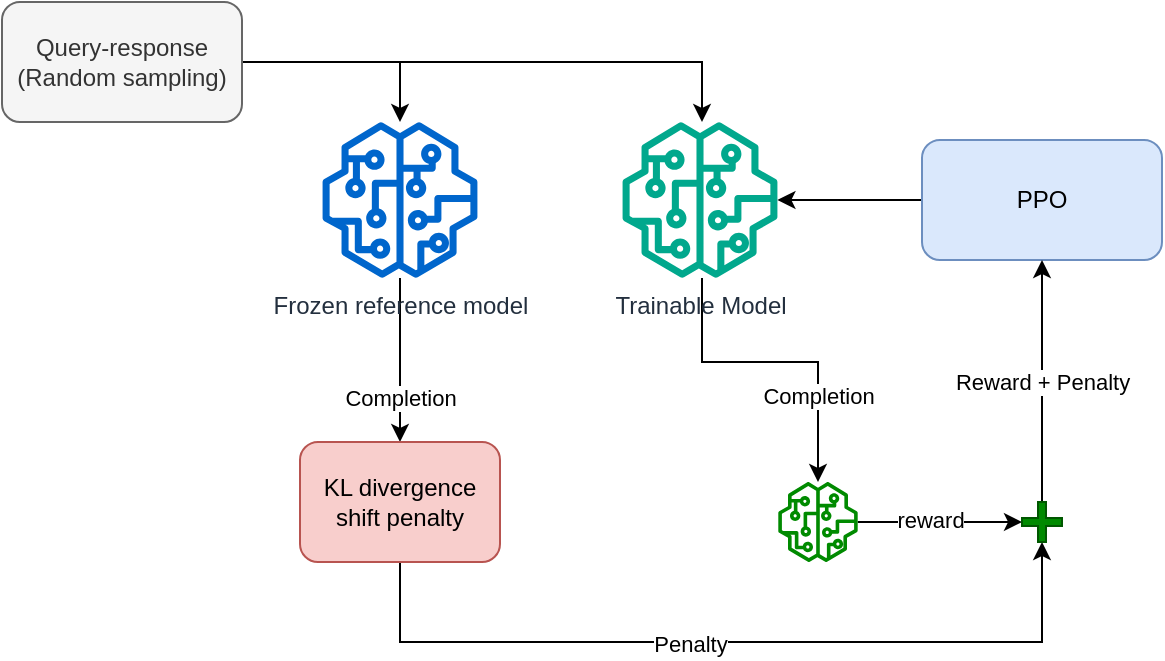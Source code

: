 <mxfile version="24.2.7" type="github" pages="2">
  <diagram name="PPO" id="k1Y8PzEcOx1l1fmQlfOe">
    <mxGraphModel dx="1050" dy="522" grid="1" gridSize="10" guides="1" tooltips="1" connect="1" arrows="1" fold="1" page="1" pageScale="1" pageWidth="850" pageHeight="1100" math="1" shadow="0">
      <root>
        <mxCell id="0" />
        <mxCell id="1" parent="0" />
        <mxCell id="3ywey2a_cQeOP5U6AoCI-11" style="edgeStyle=orthogonalEdgeStyle;rounded=0;orthogonalLoop=1;jettySize=auto;html=1;" edge="1" parent="1" source="3ywey2a_cQeOP5U6AoCI-1" target="3ywey2a_cQeOP5U6AoCI-2">
          <mxGeometry relative="1" as="geometry">
            <Array as="points">
              <mxPoint x="359" y="130" />
            </Array>
          </mxGeometry>
        </mxCell>
        <mxCell id="3ywey2a_cQeOP5U6AoCI-12" style="edgeStyle=orthogonalEdgeStyle;rounded=0;orthogonalLoop=1;jettySize=auto;html=1;" edge="1" parent="1" source="3ywey2a_cQeOP5U6AoCI-1" target="3ywey2a_cQeOP5U6AoCI-4">
          <mxGeometry relative="1" as="geometry">
            <Array as="points">
              <mxPoint x="510" y="130" />
            </Array>
          </mxGeometry>
        </mxCell>
        <mxCell id="3ywey2a_cQeOP5U6AoCI-1" value="Query-response (Random sampling)" style="rounded=1;whiteSpace=wrap;html=1;fillColor=#f5f5f5;fontColor=#333333;strokeColor=#666666;" vertex="1" parent="1">
          <mxGeometry x="160" y="100" width="120" height="60" as="geometry" />
        </mxCell>
        <mxCell id="3ywey2a_cQeOP5U6AoCI-13" style="edgeStyle=orthogonalEdgeStyle;rounded=0;orthogonalLoop=1;jettySize=auto;html=1;entryX=0.5;entryY=0;entryDx=0;entryDy=0;" edge="1" parent="1" source="3ywey2a_cQeOP5U6AoCI-2" target="3ywey2a_cQeOP5U6AoCI-10">
          <mxGeometry relative="1" as="geometry">
            <mxPoint x="359" y="264" as="sourcePoint" />
          </mxGeometry>
        </mxCell>
        <mxCell id="3ywey2a_cQeOP5U6AoCI-23" value="Completion" style="edgeLabel;html=1;align=center;verticalAlign=middle;resizable=0;points=[];" vertex="1" connectable="0" parent="3ywey2a_cQeOP5U6AoCI-13">
          <mxGeometry x="0.245" relative="1" as="geometry">
            <mxPoint y="9" as="offset" />
          </mxGeometry>
        </mxCell>
        <mxCell id="3ywey2a_cQeOP5U6AoCI-2" value="Frozen reference model" style="sketch=0;outlineConnect=0;fontColor=#232F3E;gradientColor=none;fillColor=#0066CC;strokeColor=none;dashed=0;verticalLabelPosition=bottom;verticalAlign=top;align=center;html=1;fontSize=12;fontStyle=0;aspect=fixed;pointerEvents=1;shape=mxgraph.aws4.sagemaker_model;" vertex="1" parent="1">
          <mxGeometry x="320" y="160" width="78" height="78" as="geometry" />
        </mxCell>
        <mxCell id="3ywey2a_cQeOP5U6AoCI-14" style="edgeStyle=orthogonalEdgeStyle;rounded=0;orthogonalLoop=1;jettySize=auto;html=1;" edge="1" parent="1" source="3ywey2a_cQeOP5U6AoCI-4" target="3ywey2a_cQeOP5U6AoCI-9">
          <mxGeometry relative="1" as="geometry">
            <Array as="points">
              <mxPoint x="510" y="280" />
              <mxPoint x="568" y="280" />
            </Array>
          </mxGeometry>
        </mxCell>
        <mxCell id="3ywey2a_cQeOP5U6AoCI-24" value="Completion" style="edgeLabel;html=1;align=center;verticalAlign=middle;resizable=0;points=[];" vertex="1" connectable="0" parent="3ywey2a_cQeOP5U6AoCI-14">
          <mxGeometry x="0.312" y="-1" relative="1" as="geometry">
            <mxPoint x="1" y="12" as="offset" />
          </mxGeometry>
        </mxCell>
        <mxCell id="3ywey2a_cQeOP5U6AoCI-4" value="Trainable Model" style="sketch=0;outlineConnect=0;fontColor=#232F3E;gradientColor=none;fillColor=#01A88D;strokeColor=none;dashed=0;verticalLabelPosition=bottom;verticalAlign=top;align=center;html=1;fontSize=12;fontStyle=0;aspect=fixed;pointerEvents=1;shape=mxgraph.aws4.sagemaker_model;" vertex="1" parent="1">
          <mxGeometry x="470" y="160" width="78" height="78" as="geometry" />
        </mxCell>
        <mxCell id="3ywey2a_cQeOP5U6AoCI-17" style="edgeStyle=orthogonalEdgeStyle;rounded=0;orthogonalLoop=1;jettySize=auto;html=1;" edge="1" parent="1" source="3ywey2a_cQeOP5U6AoCI-8" target="3ywey2a_cQeOP5U6AoCI-4">
          <mxGeometry relative="1" as="geometry" />
        </mxCell>
        <mxCell id="3ywey2a_cQeOP5U6AoCI-8" value="PPO" style="rounded=1;whiteSpace=wrap;html=1;fillColor=#dae8fc;strokeColor=#6c8ebf;" vertex="1" parent="1">
          <mxGeometry x="620" y="169" width="120" height="60" as="geometry" />
        </mxCell>
        <mxCell id="3ywey2a_cQeOP5U6AoCI-16" style="edgeStyle=orthogonalEdgeStyle;rounded=0;orthogonalLoop=1;jettySize=auto;html=1;entryX=0;entryY=0.5;entryDx=0;entryDy=0;entryPerimeter=0;" edge="1" parent="1" source="3ywey2a_cQeOP5U6AoCI-9" target="3ywey2a_cQeOP5U6AoCI-18">
          <mxGeometry relative="1" as="geometry" />
        </mxCell>
        <mxCell id="3ywey2a_cQeOP5U6AoCI-21" value="reward" style="edgeLabel;html=1;align=center;verticalAlign=middle;resizable=0;points=[];" vertex="1" connectable="0" parent="3ywey2a_cQeOP5U6AoCI-16">
          <mxGeometry x="-0.13" y="1" relative="1" as="geometry">
            <mxPoint as="offset" />
          </mxGeometry>
        </mxCell>
        <mxCell id="3ywey2a_cQeOP5U6AoCI-9" value="Reward Model" style="sketch=0;outlineConnect=0;fillColor=#008a00;strokeColor=#005700;dashed=0;verticalLabelPosition=bottom;verticalAlign=top;align=center;html=1;fontSize=12;fontStyle=0;aspect=fixed;pointerEvents=1;shape=mxgraph.aws4.sagemaker_model;fontColor=#ffffff;textShadow=0;" vertex="1" parent="1">
          <mxGeometry x="548" y="340" width="40" height="40" as="geometry" />
        </mxCell>
        <mxCell id="3ywey2a_cQeOP5U6AoCI-15" style="edgeStyle=orthogonalEdgeStyle;rounded=0;orthogonalLoop=1;jettySize=auto;html=1;entryX=0.5;entryY=1;entryDx=0;entryDy=0;entryPerimeter=0;" edge="1" parent="1" source="3ywey2a_cQeOP5U6AoCI-10" target="3ywey2a_cQeOP5U6AoCI-18">
          <mxGeometry relative="1" as="geometry">
            <Array as="points">
              <mxPoint x="359" y="420" />
              <mxPoint x="680" y="420" />
            </Array>
          </mxGeometry>
        </mxCell>
        <mxCell id="3ywey2a_cQeOP5U6AoCI-22" value="Penalty" style="edgeLabel;html=1;align=center;verticalAlign=middle;resizable=0;points=[];" vertex="1" connectable="0" parent="3ywey2a_cQeOP5U6AoCI-15">
          <mxGeometry x="-0.102" y="-1" relative="1" as="geometry">
            <mxPoint as="offset" />
          </mxGeometry>
        </mxCell>
        <mxCell id="3ywey2a_cQeOP5U6AoCI-10" value="KL divergence shift penalty" style="rounded=1;whiteSpace=wrap;html=1;fillColor=#f8cecc;strokeColor=#b85450;" vertex="1" parent="1">
          <mxGeometry x="309" y="320" width="100" height="60" as="geometry" />
        </mxCell>
        <mxCell id="3ywey2a_cQeOP5U6AoCI-20" style="edgeStyle=orthogonalEdgeStyle;rounded=0;orthogonalLoop=1;jettySize=auto;html=1;entryX=0.5;entryY=1;entryDx=0;entryDy=0;" edge="1" parent="1" source="3ywey2a_cQeOP5U6AoCI-18" target="3ywey2a_cQeOP5U6AoCI-8">
          <mxGeometry relative="1" as="geometry" />
        </mxCell>
        <mxCell id="3ywey2a_cQeOP5U6AoCI-25" value="Reward + Penalty" style="edgeLabel;html=1;align=center;verticalAlign=middle;resizable=0;points=[];" vertex="1" connectable="0" parent="3ywey2a_cQeOP5U6AoCI-20">
          <mxGeometry x="-0.008" relative="1" as="geometry">
            <mxPoint as="offset" />
          </mxGeometry>
        </mxCell>
        <mxCell id="3ywey2a_cQeOP5U6AoCI-18" value="" style="shape=cross;whiteSpace=wrap;html=1;fillColor=#008a00;fontColor=#ffffff;strokeColor=#005700;" vertex="1" parent="1">
          <mxGeometry x="670" y="350" width="20" height="20" as="geometry" />
        </mxCell>
      </root>
    </mxGraphModel>
  </diagram>
  <diagram id="q3bIsigN4L2v-1a9X9CQ" name="PPO-PEFT">
    <mxGraphModel dx="1050" dy="522" grid="1" gridSize="10" guides="1" tooltips="1" connect="1" arrows="1" fold="1" page="1" pageScale="1" pageWidth="850" pageHeight="1100" math="0" shadow="0">
      <root>
        <mxCell id="0" />
        <mxCell id="1" parent="0" />
        <mxCell id="p7KGEWQjCDrm-E6k3uts-1" style="edgeStyle=orthogonalEdgeStyle;rounded=0;orthogonalLoop=1;jettySize=auto;html=1;" edge="1" parent="1" source="p7KGEWQjCDrm-E6k3uts-3" target="p7KGEWQjCDrm-E6k3uts-6">
          <mxGeometry relative="1" as="geometry">
            <Array as="points">
              <mxPoint x="359" y="130" />
            </Array>
          </mxGeometry>
        </mxCell>
        <mxCell id="p7KGEWQjCDrm-E6k3uts-2" style="edgeStyle=orthogonalEdgeStyle;rounded=0;orthogonalLoop=1;jettySize=auto;html=1;" edge="1" parent="1" source="p7KGEWQjCDrm-E6k3uts-3" target="p7KGEWQjCDrm-E6k3uts-9">
          <mxGeometry relative="1" as="geometry">
            <Array as="points">
              <mxPoint x="510" y="130" />
            </Array>
          </mxGeometry>
        </mxCell>
        <mxCell id="p7KGEWQjCDrm-E6k3uts-3" value="Query-response (Random sampling)" style="rounded=1;whiteSpace=wrap;html=1;fillColor=#f5f5f5;fontColor=#333333;strokeColor=#666666;" vertex="1" parent="1">
          <mxGeometry x="160" y="100" width="120" height="60" as="geometry" />
        </mxCell>
        <mxCell id="p7KGEWQjCDrm-E6k3uts-4" style="edgeStyle=orthogonalEdgeStyle;rounded=0;orthogonalLoop=1;jettySize=auto;html=1;entryX=0.5;entryY=0;entryDx=0;entryDy=0;" edge="1" parent="1" source="p7KGEWQjCDrm-E6k3uts-6" target="p7KGEWQjCDrm-E6k3uts-17">
          <mxGeometry relative="1" as="geometry">
            <mxPoint x="359" y="264" as="sourcePoint" />
          </mxGeometry>
        </mxCell>
        <mxCell id="p7KGEWQjCDrm-E6k3uts-5" value="Completion" style="edgeLabel;html=1;align=center;verticalAlign=middle;resizable=0;points=[];" vertex="1" connectable="0" parent="p7KGEWQjCDrm-E6k3uts-4">
          <mxGeometry x="0.245" relative="1" as="geometry">
            <mxPoint y="9" as="offset" />
          </mxGeometry>
        </mxCell>
        <mxCell id="p7KGEWQjCDrm-E6k3uts-6" value="Frozen reference model" style="sketch=0;outlineConnect=0;fontColor=#232F3E;gradientColor=none;fillColor=#0066CC;strokeColor=none;dashed=0;verticalLabelPosition=bottom;verticalAlign=top;align=center;html=1;fontSize=12;fontStyle=0;aspect=fixed;pointerEvents=1;shape=mxgraph.aws4.sagemaker_model;" vertex="1" parent="1">
          <mxGeometry x="320" y="160" width="78" height="78" as="geometry" />
        </mxCell>
        <mxCell id="p7KGEWQjCDrm-E6k3uts-7" style="edgeStyle=orthogonalEdgeStyle;rounded=0;orthogonalLoop=1;jettySize=auto;html=1;" edge="1" parent="1" source="p7KGEWQjCDrm-E6k3uts-9" target="p7KGEWQjCDrm-E6k3uts-14">
          <mxGeometry relative="1" as="geometry">
            <Array as="points">
              <mxPoint x="510" y="280" />
              <mxPoint x="568" y="280" />
            </Array>
          </mxGeometry>
        </mxCell>
        <mxCell id="p7KGEWQjCDrm-E6k3uts-8" value="Completion" style="edgeLabel;html=1;align=center;verticalAlign=middle;resizable=0;points=[];" vertex="1" connectable="0" parent="p7KGEWQjCDrm-E6k3uts-7">
          <mxGeometry x="0.312" y="-1" relative="1" as="geometry">
            <mxPoint x="1" y="12" as="offset" />
          </mxGeometry>
        </mxCell>
        <mxCell id="p7KGEWQjCDrm-E6k3uts-9" value="Trainable Model" style="sketch=0;outlineConnect=0;fontColor=#232F3E;gradientColor=none;fillColor=#01A88D;strokeColor=none;dashed=0;verticalLabelPosition=bottom;verticalAlign=top;align=center;html=1;fontSize=12;fontStyle=0;aspect=fixed;pointerEvents=1;shape=mxgraph.aws4.sagemaker_model;" vertex="1" parent="1">
          <mxGeometry x="470" y="160" width="78" height="78" as="geometry" />
        </mxCell>
        <mxCell id="p7KGEWQjCDrm-E6k3uts-11" value="PPO" style="rounded=1;whiteSpace=wrap;html=1;fillColor=#dae8fc;strokeColor=#6c8ebf;" vertex="1" parent="1">
          <mxGeometry x="720" y="169" width="120" height="60" as="geometry" />
        </mxCell>
        <mxCell id="p7KGEWQjCDrm-E6k3uts-12" style="edgeStyle=orthogonalEdgeStyle;rounded=0;orthogonalLoop=1;jettySize=auto;html=1;entryX=0;entryY=0.5;entryDx=0;entryDy=0;entryPerimeter=0;" edge="1" parent="1" source="p7KGEWQjCDrm-E6k3uts-14" target="p7KGEWQjCDrm-E6k3uts-20">
          <mxGeometry relative="1" as="geometry" />
        </mxCell>
        <mxCell id="p7KGEWQjCDrm-E6k3uts-13" value="reward" style="edgeLabel;html=1;align=center;verticalAlign=middle;resizable=0;points=[];" vertex="1" connectable="0" parent="p7KGEWQjCDrm-E6k3uts-12">
          <mxGeometry x="-0.13" y="1" relative="1" as="geometry">
            <mxPoint as="offset" />
          </mxGeometry>
        </mxCell>
        <mxCell id="p7KGEWQjCDrm-E6k3uts-14" value="Reward Model" style="sketch=0;outlineConnect=0;fillColor=#008a00;strokeColor=#005700;dashed=0;verticalLabelPosition=bottom;verticalAlign=top;align=center;html=1;fontSize=12;fontStyle=0;aspect=fixed;pointerEvents=1;shape=mxgraph.aws4.sagemaker_model;fontColor=#ffffff;textShadow=0;" vertex="1" parent="1">
          <mxGeometry x="548" y="340" width="40" height="40" as="geometry" />
        </mxCell>
        <mxCell id="p7KGEWQjCDrm-E6k3uts-15" style="edgeStyle=orthogonalEdgeStyle;rounded=0;orthogonalLoop=1;jettySize=auto;html=1;entryX=0.5;entryY=1;entryDx=0;entryDy=0;entryPerimeter=0;" edge="1" parent="1" source="p7KGEWQjCDrm-E6k3uts-17" target="p7KGEWQjCDrm-E6k3uts-20">
          <mxGeometry relative="1" as="geometry">
            <Array as="points">
              <mxPoint x="359" y="420" />
              <mxPoint x="780" y="420" />
            </Array>
          </mxGeometry>
        </mxCell>
        <mxCell id="p7KGEWQjCDrm-E6k3uts-16" value="Penalty" style="edgeLabel;html=1;align=center;verticalAlign=middle;resizable=0;points=[];" vertex="1" connectable="0" parent="p7KGEWQjCDrm-E6k3uts-15">
          <mxGeometry x="-0.102" y="-1" relative="1" as="geometry">
            <mxPoint as="offset" />
          </mxGeometry>
        </mxCell>
        <mxCell id="p7KGEWQjCDrm-E6k3uts-17" value="KL divergence shift penalty" style="rounded=1;whiteSpace=wrap;html=1;fillColor=#f8cecc;strokeColor=#b85450;" vertex="1" parent="1">
          <mxGeometry x="309" y="320" width="100" height="60" as="geometry" />
        </mxCell>
        <mxCell id="p7KGEWQjCDrm-E6k3uts-18" style="edgeStyle=orthogonalEdgeStyle;rounded=0;orthogonalLoop=1;jettySize=auto;html=1;entryX=0.5;entryY=1;entryDx=0;entryDy=0;" edge="1" parent="1" source="p7KGEWQjCDrm-E6k3uts-20" target="p7KGEWQjCDrm-E6k3uts-11">
          <mxGeometry relative="1" as="geometry" />
        </mxCell>
        <mxCell id="p7KGEWQjCDrm-E6k3uts-19" value="Reward + Penalty" style="edgeLabel;html=1;align=center;verticalAlign=middle;resizable=0;points=[];" vertex="1" connectable="0" parent="p7KGEWQjCDrm-E6k3uts-18">
          <mxGeometry x="-0.008" relative="1" as="geometry">
            <mxPoint as="offset" />
          </mxGeometry>
        </mxCell>
        <mxCell id="p7KGEWQjCDrm-E6k3uts-20" value="" style="shape=cross;whiteSpace=wrap;html=1;fillColor=#008a00;fontColor=#ffffff;strokeColor=#005700;" vertex="1" parent="1">
          <mxGeometry x="770" y="350" width="20" height="20" as="geometry" />
        </mxCell>
        <mxCell id="p7KGEWQjCDrm-E6k3uts-22" value="" style="rounded=1;whiteSpace=wrap;html=1;fillColor=#fff2cc;strokeColor=#d6b656;rotation=90;" vertex="1" parent="1">
          <mxGeometry x="530" y="193" width="60" height="12" as="geometry" />
        </mxCell>
        <mxCell id="p7KGEWQjCDrm-E6k3uts-23" value="" style="rounded=1;whiteSpace=wrap;html=1;fillColor=#fff2cc;strokeColor=#d6b656;rotation=0;" vertex="1" parent="1">
          <mxGeometry x="570" y="160" width="60" height="12" as="geometry" />
        </mxCell>
        <mxCell id="p7KGEWQjCDrm-E6k3uts-27" value="" style="edgeStyle=orthogonalEdgeStyle;rounded=0;orthogonalLoop=1;jettySize=auto;html=1;" edge="1" parent="1" source="p7KGEWQjCDrm-E6k3uts-11" target="p7KGEWQjCDrm-E6k3uts-26">
          <mxGeometry relative="1" as="geometry">
            <mxPoint x="720" y="199" as="sourcePoint" />
            <mxPoint x="548" y="199" as="targetPoint" />
          </mxGeometry>
        </mxCell>
        <mxCell id="p7KGEWQjCDrm-E6k3uts-26" value="PEFT Adapter" style="text;html=1;align=center;verticalAlign=middle;whiteSpace=wrap;rounded=0;" vertex="1" parent="1">
          <mxGeometry x="570" y="184" width="60" height="30" as="geometry" />
        </mxCell>
      </root>
    </mxGraphModel>
  </diagram>
</mxfile>
